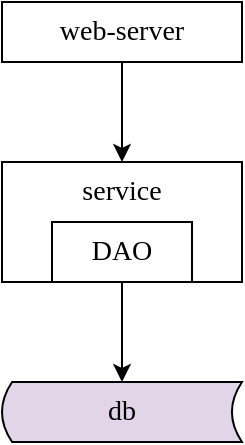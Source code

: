 <mxfile version="12.9.9" type="device" pages="4"><diagram id="7zrEnIMwHziBeVw_HOXw" name="基础数据服务化后的架构"><mxGraphModel dx="1072" dy="792" grid="1" gridSize="10" guides="1" tooltips="1" connect="1" arrows="1" fold="1" page="1" pageScale="1" pageWidth="827" pageHeight="1169" math="0" shadow="0"><root><mxCell id="0"/><mxCell id="1" parent="0"/><mxCell id="WXEfqD6X-JP2D6A1wQ4z-1" style="edgeStyle=orthogonalEdgeStyle;rounded=0;orthogonalLoop=1;jettySize=auto;html=1;exitX=0.5;exitY=1;exitDx=0;exitDy=0;fontFamily=Verdana;fontSize=14;" edge="1" parent="1" source="WXEfqD6X-JP2D6A1wQ4z-2" target="WXEfqD6X-JP2D6A1wQ4z-3"><mxGeometry relative="1" as="geometry"/></mxCell><mxCell id="WXEfqD6X-JP2D6A1wQ4z-2" value="service" style="rounded=0;whiteSpace=wrap;html=1;fontFamily=Verdana;fontSize=14;verticalAlign=top;" vertex="1" parent="1"><mxGeometry x="380" y="360" width="120" height="60" as="geometry"/></mxCell><mxCell id="WXEfqD6X-JP2D6A1wQ4z-3" value="db" style="shape=dataStorage;whiteSpace=wrap;html=1;fontFamily=Verdana;fontSize=14;size=0.042;fillColor=#e1d5e7;strokeColor=#000000;" vertex="1" parent="1"><mxGeometry x="380" y="470" width="120" height="30" as="geometry"/></mxCell><mxCell id="WXEfqD6X-JP2D6A1wQ4z-4" value="DAO" style="rounded=0;whiteSpace=wrap;html=1;strokeColor=#000000;fontFamily=Verdana;fontSize=14;" vertex="1" parent="1"><mxGeometry x="405" y="390" width="70" height="30" as="geometry"/></mxCell><mxCell id="WXEfqD6X-JP2D6A1wQ4z-5" style="edgeStyle=none;rounded=0;orthogonalLoop=1;jettySize=auto;html=1;exitX=0.5;exitY=1;exitDx=0;exitDy=0;entryX=0.5;entryY=0;entryDx=0;entryDy=0;fontFamily=Verdana;fontSize=14;" edge="1" parent="1" source="WXEfqD6X-JP2D6A1wQ4z-6" target="WXEfqD6X-JP2D6A1wQ4z-2"><mxGeometry relative="1" as="geometry"/></mxCell><mxCell id="WXEfqD6X-JP2D6A1wQ4z-6" value="web-server" style="rounded=0;whiteSpace=wrap;html=1;strokeColor=#000000;strokeWidth=1;fillColor=#ffffff;fontFamily=Verdana;fontSize=14;" vertex="1" parent="1"><mxGeometry x="380" y="280" width="120" height="30" as="geometry"/></mxCell></root></mxGraphModel></diagram><diagram id="DsoIiCGIlySiL-JV-aze" name="架构变成了这个样子"><mxGraphModel dx="1072" dy="792" grid="1" gridSize="10" guides="1" tooltips="1" connect="1" arrows="1" fold="1" page="1" pageScale="1" pageWidth="827" pageHeight="1169" math="0" shadow="0"><root><mxCell id="gkZ-T1-PuyrKLeM26no5-0"/><mxCell id="gkZ-T1-PuyrKLeM26no5-1" parent="gkZ-T1-PuyrKLeM26no5-0"/><mxCell id="o703qyBXBjhIDEng4TOj-28" style="edgeStyle=orthogonalEdgeStyle;rounded=0;orthogonalLoop=1;jettySize=auto;html=1;exitX=0.5;exitY=1;exitDx=0;exitDy=0;entryX=0.5;entryY=0;entryDx=0;entryDy=0;" edge="1" parent="gkZ-T1-PuyrKLeM26no5-1" source="o703qyBXBjhIDEng4TOj-9" target="o703qyBXBjhIDEng4TOj-20"><mxGeometry relative="1" as="geometry"/></mxCell><mxCell id="o703qyBXBjhIDEng4TOj-9" value="user-service" style="rounded=0;whiteSpace=wrap;html=1;strokeColor=#000000;fontFamily=Verdana;fontSize=14;" vertex="1" parent="gkZ-T1-PuyrKLeM26no5-1"><mxGeometry x="95" y="230" width="100" height="30" as="geometry"/></mxCell><mxCell id="o703qyBXBjhIDEng4TOj-33" style="edgeStyle=orthogonalEdgeStyle;rounded=0;orthogonalLoop=1;jettySize=auto;html=1;exitX=0.5;exitY=1;exitDx=0;exitDy=0;entryX=0.5;entryY=0;entryDx=0;entryDy=0;" edge="1" parent="gkZ-T1-PuyrKLeM26no5-1" source="o703qyBXBjhIDEng4TOj-12" target="o703qyBXBjhIDEng4TOj-9"><mxGeometry relative="1" as="geometry"/></mxCell><mxCell id="o703qyBXBjhIDEng4TOj-34" style="rounded=0;orthogonalLoop=1;jettySize=auto;html=1;exitX=0.5;exitY=1;exitDx=0;exitDy=0;entryX=0.5;entryY=0;entryDx=0;entryDy=0;" edge="1" parent="gkZ-T1-PuyrKLeM26no5-1" source="o703qyBXBjhIDEng4TOj-12" target="o703qyBXBjhIDEng4TOj-22"><mxGeometry relative="1" as="geometry"/></mxCell><mxCell id="o703qyBXBjhIDEng4TOj-35" style="edgeStyle=none;rounded=0;orthogonalLoop=1;jettySize=auto;html=1;exitX=0.5;exitY=1;exitDx=0;exitDy=0;entryX=0.5;entryY=0;entryDx=0;entryDy=0;" edge="1" parent="gkZ-T1-PuyrKLeM26no5-1" source="o703qyBXBjhIDEng4TOj-12" target="o703qyBXBjhIDEng4TOj-25"><mxGeometry relative="1" as="geometry"/></mxCell><mxCell id="o703qyBXBjhIDEng4TOj-12" value="&lt;span&gt;垂直业务1：web-server&lt;/span&gt;" style="rounded=0;whiteSpace=wrap;html=1;strokeColor=#000000;strokeWidth=1;fontFamily=Verdana;fontSize=14;" vertex="1" parent="gkZ-T1-PuyrKLeM26no5-1"><mxGeometry x="60" y="130" width="170" height="30" as="geometry"/></mxCell><mxCell id="o703qyBXBjhIDEng4TOj-32" style="edgeStyle=orthogonalEdgeStyle;rounded=0;orthogonalLoop=1;jettySize=auto;html=1;exitX=0.5;exitY=1;exitDx=0;exitDy=0;entryX=0.5;entryY=0;entryDx=0;entryDy=0;" edge="1" parent="gkZ-T1-PuyrKLeM26no5-1" source="o703qyBXBjhIDEng4TOj-18" target="o703qyBXBjhIDEng4TOj-22"><mxGeometry relative="1" as="geometry"/></mxCell><mxCell id="o703qyBXBjhIDEng4TOj-36" style="edgeStyle=none;rounded=0;orthogonalLoop=1;jettySize=auto;html=1;exitX=0.5;exitY=1;exitDx=0;exitDy=0;entryX=0.5;entryY=0;entryDx=0;entryDy=0;" edge="1" parent="gkZ-T1-PuyrKLeM26no5-1" source="o703qyBXBjhIDEng4TOj-18" target="o703qyBXBjhIDEng4TOj-9"><mxGeometry relative="1" as="geometry"/></mxCell><mxCell id="o703qyBXBjhIDEng4TOj-37" style="edgeStyle=none;rounded=0;orthogonalLoop=1;jettySize=auto;html=1;exitX=0.5;exitY=1;exitDx=0;exitDy=0;entryX=0.5;entryY=0;entryDx=0;entryDy=0;" edge="1" parent="gkZ-T1-PuyrKLeM26no5-1" source="o703qyBXBjhIDEng4TOj-18" target="o703qyBXBjhIDEng4TOj-25"><mxGeometry relative="1" as="geometry"/></mxCell><mxCell id="o703qyBXBjhIDEng4TOj-18" value="&lt;span&gt;垂直业务2：web-server&lt;/span&gt;" style="rounded=0;whiteSpace=wrap;html=1;strokeColor=#000000;strokeWidth=1;fontFamily=Verdana;fontSize=14;" vertex="1" parent="gkZ-T1-PuyrKLeM26no5-1"><mxGeometry x="254" y="130" width="170" height="30" as="geometry"/></mxCell><mxCell id="o703qyBXBjhIDEng4TOj-31" style="edgeStyle=orthogonalEdgeStyle;rounded=0;orthogonalLoop=1;jettySize=auto;html=1;exitX=0.5;exitY=1;exitDx=0;exitDy=0;entryX=0.5;entryY=0;entryDx=0;entryDy=0;" edge="1" parent="gkZ-T1-PuyrKLeM26no5-1" source="o703qyBXBjhIDEng4TOj-19" target="o703qyBXBjhIDEng4TOj-25"><mxGeometry relative="1" as="geometry"/></mxCell><mxCell id="o703qyBXBjhIDEng4TOj-38" style="edgeStyle=none;rounded=0;orthogonalLoop=1;jettySize=auto;html=1;exitX=0.5;exitY=1;exitDx=0;exitDy=0;entryX=0.5;entryY=0;entryDx=0;entryDy=0;" edge="1" parent="gkZ-T1-PuyrKLeM26no5-1" source="o703qyBXBjhIDEng4TOj-19" target="o703qyBXBjhIDEng4TOj-9"><mxGeometry relative="1" as="geometry"/></mxCell><mxCell id="o703qyBXBjhIDEng4TOj-19" value="&lt;span&gt;垂直业务3：web-server&lt;/span&gt;" style="rounded=0;whiteSpace=wrap;html=1;strokeColor=#000000;strokeWidth=1;fontFamily=Verdana;fontSize=14;" vertex="1" parent="gkZ-T1-PuyrKLeM26no5-1"><mxGeometry x="449" y="130" width="170" height="30" as="geometry"/></mxCell><mxCell id="o703qyBXBjhIDEng4TOj-20" value="user-db" style="shape=dataStorage;whiteSpace=wrap;html=1;fontFamily=Verdana;fontSize=14;size=0.042;fillColor=#e1d5e7;strokeColor=#000000;" vertex="1" parent="gkZ-T1-PuyrKLeM26no5-1"><mxGeometry x="95" y="320" width="100" height="30" as="geometry"/></mxCell><mxCell id="o703qyBXBjhIDEng4TOj-21" value="user-cache" style="shape=dataStorage;whiteSpace=wrap;html=1;fontFamily=Verdana;fontSize=14;size=0.042;fillColor=#e1d5e7;strokeColor=#000000;" vertex="1" parent="gkZ-T1-PuyrKLeM26no5-1"><mxGeometry x="95" y="350" width="100" height="30" as="geometry"/></mxCell><mxCell id="o703qyBXBjhIDEng4TOj-29" style="edgeStyle=orthogonalEdgeStyle;rounded=0;orthogonalLoop=1;jettySize=auto;html=1;exitX=0.5;exitY=1;exitDx=0;exitDy=0;entryX=0.5;entryY=0;entryDx=0;entryDy=0;" edge="1" parent="gkZ-T1-PuyrKLeM26no5-1" source="o703qyBXBjhIDEng4TOj-22" target="o703qyBXBjhIDEng4TOj-23"><mxGeometry relative="1" as="geometry"/></mxCell><mxCell id="o703qyBXBjhIDEng4TOj-22" value="se-service" style="rounded=0;whiteSpace=wrap;html=1;strokeColor=#000000;fontFamily=Verdana;fontSize=14;" vertex="1" parent="gkZ-T1-PuyrKLeM26no5-1"><mxGeometry x="289" y="230" width="100" height="30" as="geometry"/></mxCell><mxCell id="o703qyBXBjhIDEng4TOj-23" value="se-db" style="shape=dataStorage;whiteSpace=wrap;html=1;fontFamily=Verdana;fontSize=14;size=0.042;fillColor=#e1d5e7;strokeColor=#000000;" vertex="1" parent="gkZ-T1-PuyrKLeM26no5-1"><mxGeometry x="289" y="320" width="100" height="30" as="geometry"/></mxCell><mxCell id="o703qyBXBjhIDEng4TOj-24" value="se-cache" style="shape=dataStorage;whiteSpace=wrap;html=1;fontFamily=Verdana;fontSize=14;size=0.042;fillColor=#e1d5e7;strokeColor=#000000;" vertex="1" parent="gkZ-T1-PuyrKLeM26no5-1"><mxGeometry x="289" y="350" width="100" height="30" as="geometry"/></mxCell><mxCell id="o703qyBXBjhIDEng4TOj-30" style="edgeStyle=orthogonalEdgeStyle;rounded=0;orthogonalLoop=1;jettySize=auto;html=1;exitX=0.5;exitY=1;exitDx=0;exitDy=0;entryX=0.5;entryY=0;entryDx=0;entryDy=0;" edge="1" parent="gkZ-T1-PuyrKLeM26no5-1" source="o703qyBXBjhIDEng4TOj-25" target="o703qyBXBjhIDEng4TOj-26"><mxGeometry relative="1" as="geometry"/></mxCell><mxCell id="o703qyBXBjhIDEng4TOj-25" value="rec-service" style="rounded=0;whiteSpace=wrap;html=1;strokeColor=#000000;fontFamily=Verdana;fontSize=14;" vertex="1" parent="gkZ-T1-PuyrKLeM26no5-1"><mxGeometry x="484" y="230" width="100" height="30" as="geometry"/></mxCell><mxCell id="o703qyBXBjhIDEng4TOj-26" value="rec-db" style="shape=dataStorage;whiteSpace=wrap;html=1;fontFamily=Verdana;fontSize=14;size=0.042;fillColor=#e1d5e7;strokeColor=#000000;" vertex="1" parent="gkZ-T1-PuyrKLeM26no5-1"><mxGeometry x="484" y="320" width="100" height="30" as="geometry"/></mxCell><mxCell id="o703qyBXBjhIDEng4TOj-27" value="rec-cache" style="shape=dataStorage;whiteSpace=wrap;html=1;fontFamily=Verdana;fontSize=14;size=0.042;fillColor=#e1d5e7;strokeColor=#000000;" vertex="1" parent="gkZ-T1-PuyrKLeM26no5-1"><mxGeometry x="484" y="350" width="100" height="30" as="geometry"/></mxCell><mxCell id="o703qyBXBjhIDEng4TOj-39" value="多个基础数据&lt;br style=&quot;font-size: 14px;&quot;&gt;service" style="strokeWidth=1;html=1;shape=mxgraph.flowchart.annotation_1;align=left;pointerEvents=1;fontSize=14;" vertex="1" parent="gkZ-T1-PuyrKLeM26no5-1"><mxGeometry x="619" y="220" width="50" height="50" as="geometry"/></mxCell><mxCell id="o703qyBXBjhIDEng4TOj-40" value="" style="endArrow=none;html=1;fontSize=14;entryX=0;entryY=0.5;entryDx=0;entryDy=0;entryPerimeter=0;exitX=1;exitY=0.5;exitDx=0;exitDy=0;" edge="1" parent="gkZ-T1-PuyrKLeM26no5-1" source="o703qyBXBjhIDEng4TOj-25" target="o703qyBXBjhIDEng4TOj-39"><mxGeometry width="50" height="50" relative="1" as="geometry"><mxPoint x="390" y="430" as="sourcePoint"/><mxPoint x="440" y="380" as="targetPoint"/></mxGeometry></mxCell><mxCell id="o703qyBXBjhIDEng4TOj-41" value="多个垂直拆分的&lt;br style=&quot;font-size: 14px&quot;&gt;web-server" style="strokeWidth=1;html=1;shape=mxgraph.flowchart.annotation_1;align=left;pointerEvents=1;fontSize=14;" vertex="1" parent="gkZ-T1-PuyrKLeM26no5-1"><mxGeometry x="654" y="120" width="50" height="50" as="geometry"/></mxCell><mxCell id="o703qyBXBjhIDEng4TOj-42" value="" style="endArrow=none;html=1;fontSize=14;entryX=0;entryY=0.5;entryDx=0;entryDy=0;entryPerimeter=0;exitX=1;exitY=0.5;exitDx=0;exitDy=0;" edge="1" parent="gkZ-T1-PuyrKLeM26no5-1" target="o703qyBXBjhIDEng4TOj-41"><mxGeometry width="50" height="50" relative="1" as="geometry"><mxPoint x="619" y="145" as="sourcePoint"/><mxPoint x="475" y="280" as="targetPoint"/></mxGeometry></mxCell></root></mxGraphModel></diagram><diagram id="Lcfasg52UB8nlzn-ABsJ" name="提高“获取和处理数据”效率"><mxGraphModel dx="1072" dy="792" grid="1" gridSize="10" guides="1" tooltips="1" connect="1" arrows="1" fold="1" page="1" pageScale="1" pageWidth="827" pageHeight="1169" math="0" shadow="0"><root><mxCell id="bCPVH2rvOb64y5Hr7BqM-0"/><mxCell id="bCPVH2rvOb64y5Hr7BqM-1" parent="bCPVH2rvOb64y5Hr7BqM-0"/><mxCell id="w_H_2nlmfktl5z5epe7V-0" style="edgeStyle=orthogonalEdgeStyle;rounded=0;orthogonalLoop=1;jettySize=auto;html=1;exitX=0.5;exitY=1;exitDx=0;exitDy=0;entryX=0.5;entryY=0;entryDx=0;entryDy=0;" edge="1" parent="bCPVH2rvOb64y5Hr7BqM-1" source="w_H_2nlmfktl5z5epe7V-1" target="w_H_2nlmfktl5z5epe7V-13"><mxGeometry relative="1" as="geometry"/></mxCell><mxCell id="w_H_2nlmfktl5z5epe7V-1" value="user-service" style="rounded=0;whiteSpace=wrap;html=1;strokeColor=#000000;fontFamily=Verdana;fontSize=14;" vertex="1" parent="bCPVH2rvOb64y5Hr7BqM-1"><mxGeometry x="105" y="660" width="100" height="30" as="geometry"/></mxCell><mxCell id="w_H_2nlmfktl5z5epe7V-3" style="rounded=0;orthogonalLoop=1;jettySize=auto;html=1;exitX=0.5;exitY=1;exitDx=0;exitDy=0;entryX=0.5;entryY=0;entryDx=0;entryDy=0;" edge="1" parent="bCPVH2rvOb64y5Hr7BqM-1" source="w_H_2nlmfktl5z5epe7V-27" target="w_H_2nlmfktl5z5epe7V-16"><mxGeometry relative="1" as="geometry"/></mxCell><mxCell id="w_H_2nlmfktl5z5epe7V-4" style="edgeStyle=none;rounded=0;orthogonalLoop=1;jettySize=auto;html=1;exitX=0.5;exitY=1;exitDx=0;exitDy=0;entryX=0.5;entryY=0;entryDx=0;entryDy=0;" edge="1" parent="bCPVH2rvOb64y5Hr7BqM-1" source="w_H_2nlmfktl5z5epe7V-27" target="w_H_2nlmfktl5z5epe7V-20"><mxGeometry relative="1" as="geometry"/></mxCell><mxCell id="w_H_2nlmfktl5z5epe7V-5" value="&lt;span&gt;垂直业务1：web-server&lt;/span&gt;" style="rounded=0;whiteSpace=wrap;html=1;strokeColor=#000000;strokeWidth=1;fontFamily=Verdana;fontSize=14;" vertex="1" parent="bCPVH2rvOb64y5Hr7BqM-1"><mxGeometry x="70" y="410" width="170" height="30" as="geometry"/></mxCell><mxCell id="w_H_2nlmfktl5z5epe7V-6" style="edgeStyle=orthogonalEdgeStyle;rounded=0;orthogonalLoop=1;jettySize=auto;html=1;exitX=0.5;exitY=1;exitDx=0;exitDy=0;entryX=0.5;entryY=0;entryDx=0;entryDy=0;" edge="1" parent="bCPVH2rvOb64y5Hr7BqM-1" source="w_H_2nlmfktl5z5epe7V-9" target="w_H_2nlmfktl5z5epe7V-27"><mxGeometry relative="1" as="geometry"><mxPoint x="349" y="510" as="targetPoint"/></mxGeometry></mxCell><mxCell id="w_H_2nlmfktl5z5epe7V-7" style="edgeStyle=none;rounded=0;orthogonalLoop=1;jettySize=auto;html=1;exitX=0.5;exitY=1;exitDx=0;exitDy=0;entryX=0.5;entryY=0;entryDx=0;entryDy=0;" edge="1" parent="bCPVH2rvOb64y5Hr7BqM-1" source="w_H_2nlmfktl5z5epe7V-27" target="w_H_2nlmfktl5z5epe7V-1"><mxGeometry relative="1" as="geometry"/></mxCell><mxCell id="w_H_2nlmfktl5z5epe7V-9" value="&lt;span&gt;垂直业务2：web-server&lt;/span&gt;" style="rounded=0;whiteSpace=wrap;html=1;strokeColor=#000000;strokeWidth=1;fontFamily=Verdana;fontSize=14;" vertex="1" parent="bCPVH2rvOb64y5Hr7BqM-1"><mxGeometry x="264" y="410" width="170" height="30" as="geometry"/></mxCell><mxCell id="w_H_2nlmfktl5z5epe7V-11" style="edgeStyle=none;rounded=0;orthogonalLoop=1;jettySize=auto;html=1;exitX=0.5;exitY=1;exitDx=0;exitDy=0;entryX=0.5;entryY=0;entryDx=0;entryDy=0;" edge="1" parent="bCPVH2rvOb64y5Hr7BqM-1" source="w_H_2nlmfktl5z5epe7V-12" target="w_H_2nlmfktl5z5epe7V-27"><mxGeometry relative="1" as="geometry"/></mxCell><mxCell id="w_H_2nlmfktl5z5epe7V-12" value="&lt;span&gt;垂直业务3：web-server&lt;/span&gt;" style="rounded=0;whiteSpace=wrap;html=1;strokeColor=#000000;strokeWidth=1;fontFamily=Verdana;fontSize=14;" vertex="1" parent="bCPVH2rvOb64y5Hr7BqM-1"><mxGeometry x="459" y="410" width="170" height="30" as="geometry"/></mxCell><mxCell id="w_H_2nlmfktl5z5epe7V-13" value="user-db" style="shape=dataStorage;whiteSpace=wrap;html=1;fontFamily=Verdana;fontSize=14;size=0.042;fillColor=#e1d5e7;strokeColor=#000000;" vertex="1" parent="bCPVH2rvOb64y5Hr7BqM-1"><mxGeometry x="105" y="750" width="100" height="30" as="geometry"/></mxCell><mxCell id="w_H_2nlmfktl5z5epe7V-14" value="user-cache" style="shape=dataStorage;whiteSpace=wrap;html=1;fontFamily=Verdana;fontSize=14;size=0.042;fillColor=#e1d5e7;strokeColor=#000000;" vertex="1" parent="bCPVH2rvOb64y5Hr7BqM-1"><mxGeometry x="105" y="780" width="100" height="30" as="geometry"/></mxCell><mxCell id="w_H_2nlmfktl5z5epe7V-15" style="edgeStyle=orthogonalEdgeStyle;rounded=0;orthogonalLoop=1;jettySize=auto;html=1;exitX=0.5;exitY=1;exitDx=0;exitDy=0;entryX=0.5;entryY=0;entryDx=0;entryDy=0;" edge="1" parent="bCPVH2rvOb64y5Hr7BqM-1" source="w_H_2nlmfktl5z5epe7V-16" target="w_H_2nlmfktl5z5epe7V-17"><mxGeometry relative="1" as="geometry"/></mxCell><mxCell id="w_H_2nlmfktl5z5epe7V-16" value="se-service" style="rounded=0;whiteSpace=wrap;html=1;strokeColor=#000000;fontFamily=Verdana;fontSize=14;" vertex="1" parent="bCPVH2rvOb64y5Hr7BqM-1"><mxGeometry x="299" y="660" width="100" height="30" as="geometry"/></mxCell><mxCell id="w_H_2nlmfktl5z5epe7V-17" value="se-db" style="shape=dataStorage;whiteSpace=wrap;html=1;fontFamily=Verdana;fontSize=14;size=0.042;fillColor=#e1d5e7;strokeColor=#000000;" vertex="1" parent="bCPVH2rvOb64y5Hr7BqM-1"><mxGeometry x="299" y="750" width="100" height="30" as="geometry"/></mxCell><mxCell id="w_H_2nlmfktl5z5epe7V-18" value="se-cache" style="shape=dataStorage;whiteSpace=wrap;html=1;fontFamily=Verdana;fontSize=14;size=0.042;fillColor=#e1d5e7;strokeColor=#000000;" vertex="1" parent="bCPVH2rvOb64y5Hr7BqM-1"><mxGeometry x="299" y="780" width="100" height="30" as="geometry"/></mxCell><mxCell id="w_H_2nlmfktl5z5epe7V-19" style="edgeStyle=orthogonalEdgeStyle;rounded=0;orthogonalLoop=1;jettySize=auto;html=1;exitX=0.5;exitY=1;exitDx=0;exitDy=0;entryX=0.5;entryY=0;entryDx=0;entryDy=0;" edge="1" parent="bCPVH2rvOb64y5Hr7BqM-1" source="w_H_2nlmfktl5z5epe7V-20" target="w_H_2nlmfktl5z5epe7V-21"><mxGeometry relative="1" as="geometry"/></mxCell><mxCell id="w_H_2nlmfktl5z5epe7V-20" value="rec-service" style="rounded=0;whiteSpace=wrap;html=1;strokeColor=#000000;fontFamily=Verdana;fontSize=14;" vertex="1" parent="bCPVH2rvOb64y5Hr7BqM-1"><mxGeometry x="494" y="660" width="100" height="30" as="geometry"/></mxCell><mxCell id="w_H_2nlmfktl5z5epe7V-21" value="rec-db" style="shape=dataStorage;whiteSpace=wrap;html=1;fontFamily=Verdana;fontSize=14;size=0.042;fillColor=#e1d5e7;strokeColor=#000000;" vertex="1" parent="bCPVH2rvOb64y5Hr7BqM-1"><mxGeometry x="494" y="750" width="100" height="30" as="geometry"/></mxCell><mxCell id="w_H_2nlmfktl5z5epe7V-22" value="rec-cache" style="shape=dataStorage;whiteSpace=wrap;html=1;fontFamily=Verdana;fontSize=14;size=0.042;fillColor=#e1d5e7;strokeColor=#000000;" vertex="1" parent="bCPVH2rvOb64y5Hr7BqM-1"><mxGeometry x="494" y="780" width="100" height="30" as="geometry"/></mxCell><mxCell id="w_H_2nlmfktl5z5epe7V-23" value="多个基础数据&lt;br style=&quot;font-size: 14px;&quot;&gt;service" style="strokeWidth=1;html=1;shape=mxgraph.flowchart.annotation_1;align=left;pointerEvents=1;fontSize=14;" vertex="1" parent="bCPVH2rvOb64y5Hr7BqM-1"><mxGeometry x="629" y="650" width="50" height="50" as="geometry"/></mxCell><mxCell id="w_H_2nlmfktl5z5epe7V-24" value="" style="endArrow=none;html=1;fontSize=14;entryX=0;entryY=0.5;entryDx=0;entryDy=0;entryPerimeter=0;exitX=1;exitY=0.5;exitDx=0;exitDy=0;" edge="1" parent="bCPVH2rvOb64y5Hr7BqM-1" source="w_H_2nlmfktl5z5epe7V-20" target="w_H_2nlmfktl5z5epe7V-23"><mxGeometry width="50" height="50" relative="1" as="geometry"><mxPoint x="400" y="860" as="sourcePoint"/><mxPoint x="450" y="810" as="targetPoint"/></mxGeometry></mxCell><mxCell id="w_H_2nlmfktl5z5epe7V-25" value="多个垂直拆分的&lt;br style=&quot;font-size: 14px&quot;&gt;web-server" style="strokeWidth=1;html=1;shape=mxgraph.flowchart.annotation_1;align=left;pointerEvents=1;fontSize=14;" vertex="1" parent="bCPVH2rvOb64y5Hr7BqM-1"><mxGeometry x="664" y="400" width="50" height="50" as="geometry"/></mxCell><mxCell id="w_H_2nlmfktl5z5epe7V-26" value="" style="endArrow=none;html=1;fontSize=14;entryX=0;entryY=0.5;entryDx=0;entryDy=0;entryPerimeter=0;exitX=1;exitY=0.5;exitDx=0;exitDy=0;" edge="1" parent="bCPVH2rvOb64y5Hr7BqM-1" target="w_H_2nlmfktl5z5epe7V-25"><mxGeometry width="50" height="50" relative="1" as="geometry"><mxPoint x="629" y="425" as="sourcePoint"/><mxPoint x="485" y="560" as="targetPoint"/></mxGeometry></mxCell><mxCell id="w_H_2nlmfktl5z5epe7V-27" value="listing-service" style="rounded=0;whiteSpace=wrap;html=1;strokeColor=#000000;fontFamily=Verdana;fontSize=14;" vertex="1" parent="bCPVH2rvOb64y5Hr7BqM-1"><mxGeometry x="289" y="540" width="120" height="30" as="geometry"/></mxCell><mxCell id="w_H_2nlmfktl5z5epe7V-28" style="edgeStyle=none;rounded=0;orthogonalLoop=1;jettySize=auto;html=1;exitX=0.5;exitY=1;exitDx=0;exitDy=0;entryX=0.5;entryY=0;entryDx=0;entryDy=0;" edge="1" parent="bCPVH2rvOb64y5Hr7BqM-1" source="w_H_2nlmfktl5z5epe7V-5" target="w_H_2nlmfktl5z5epe7V-27"><mxGeometry relative="1" as="geometry"><mxPoint x="155" y="440" as="sourcePoint"/><mxPoint x="544" y="660" as="targetPoint"/></mxGeometry></mxCell><mxCell id="w_H_2nlmfktl5z5epe7V-29" value="通用业务service" style="strokeWidth=1;html=1;shape=mxgraph.flowchart.annotation_1;align=left;pointerEvents=1;fontSize=14;" vertex="1" parent="bCPVH2rvOb64y5Hr7BqM-1"><mxGeometry x="470" y="540" width="50" height="30" as="geometry"/></mxCell><mxCell id="w_H_2nlmfktl5z5epe7V-30" value="" style="endArrow=none;html=1;fontSize=14;entryX=0;entryY=0.5;entryDx=0;entryDy=0;entryPerimeter=0;exitX=1;exitY=0.5;exitDx=0;exitDy=0;" edge="1" parent="bCPVH2rvOb64y5Hr7BqM-1" target="w_H_2nlmfktl5z5epe7V-29"><mxGeometry width="50" height="50" relative="1" as="geometry"><mxPoint x="409" y="555" as="sourcePoint"/><mxPoint x="265" y="690" as="targetPoint"/></mxGeometry></mxCell><mxCell id="w_H_2nlmfktl5z5epe7V-31" value="RPC" style="text;html=1;strokeColor=none;fillColor=#ffffff;align=center;verticalAlign=middle;whiteSpace=wrap;rounded=0;fontSize=14;" vertex="1" parent="bCPVH2rvOb64y5Hr7BqM-1"><mxGeometry x="329" y="480" width="40" height="20" as="geometry"/></mxCell><mxCell id="w_H_2nlmfktl5z5epe7V-32" value="RPC" style="text;html=1;strokeColor=none;fillColor=#ffffff;align=center;verticalAlign=middle;whiteSpace=wrap;rounded=0;fontSize=14;" vertex="1" parent="bCPVH2rvOb64y5Hr7BqM-1"><mxGeometry x="329" y="610" width="40" height="20" as="geometry"/></mxCell><mxCell id="w_H_2nlmfktl5z5epe7V-33" value="DAO" style="text;html=1;strokeColor=none;fillColor=#ffffff;align=center;verticalAlign=middle;whiteSpace=wrap;rounded=0;fontSize=14;" vertex="1" parent="bCPVH2rvOb64y5Hr7BqM-1"><mxGeometry x="329" y="710" width="40" height="20" as="geometry"/></mxCell></root></mxGraphModel></diagram><diagram id="W3WOnRQqRMjLiIez-oix" name="于是，架构又演进了"><mxGraphModel dx="1072" dy="792" grid="1" gridSize="10" guides="1" tooltips="1" connect="1" arrows="1" fold="1" page="1" pageScale="1" pageWidth="827" pageHeight="1169" math="0" shadow="0"><root><mxCell id="zNt_DAGMI5jMPdi0ZVe7-0"/><mxCell id="zNt_DAGMI5jMPdi0ZVe7-1" parent="zNt_DAGMI5jMPdi0ZVe7-0"/><mxCell id="xbngnbtWxyS98sU-faLq-0" style="edgeStyle=orthogonalEdgeStyle;rounded=0;orthogonalLoop=1;jettySize=auto;html=1;exitX=0.5;exitY=1;exitDx=0;exitDy=0;fontFamily=Verdana;fontSize=14;" edge="1" parent="zNt_DAGMI5jMPdi0ZVe7-1" source="xbngnbtWxyS98sU-faLq-1" target="xbngnbtWxyS98sU-faLq-2"><mxGeometry relative="1" as="geometry"/></mxCell><mxCell id="xbngnbtWxyS98sU-faLq-1" value="service" style="rounded=0;whiteSpace=wrap;html=1;fontFamily=Verdana;fontSize=14;verticalAlign=top;" vertex="1" parent="zNt_DAGMI5jMPdi0ZVe7-1"><mxGeometry x="380" y="360" width="120" height="60" as="geometry"/></mxCell><mxCell id="xbngnbtWxyS98sU-faLq-2" value="db" style="shape=dataStorage;whiteSpace=wrap;html=1;fontFamily=Verdana;fontSize=14;size=0.042;fillColor=#e1d5e7;strokeColor=#000000;" vertex="1" parent="zNt_DAGMI5jMPdi0ZVe7-1"><mxGeometry x="380" y="470" width="120" height="30" as="geometry"/></mxCell><mxCell id="xbngnbtWxyS98sU-faLq-3" value="DAO" style="rounded=0;whiteSpace=wrap;html=1;strokeColor=#000000;fontFamily=Verdana;fontSize=14;" vertex="1" parent="zNt_DAGMI5jMPdi0ZVe7-1"><mxGeometry x="405" y="390" width="70" height="30" as="geometry"/></mxCell><mxCell id="xbngnbtWxyS98sU-faLq-4" style="edgeStyle=none;rounded=0;orthogonalLoop=1;jettySize=auto;html=1;exitX=0.5;exitY=1;exitDx=0;exitDy=0;entryX=0.5;entryY=0;entryDx=0;entryDy=0;fontFamily=Verdana;fontSize=14;" edge="1" parent="zNt_DAGMI5jMPdi0ZVe7-1" source="xbngnbtWxyS98sU-faLq-5" target="xbngnbtWxyS98sU-faLq-1"><mxGeometry relative="1" as="geometry"/></mxCell><mxCell id="xbngnbtWxyS98sU-faLq-5" value="web-server" style="rounded=0;whiteSpace=wrap;html=1;strokeColor=#000000;strokeWidth=1;fillColor=#ffffff;fontFamily=Verdana;fontSize=14;" vertex="1" parent="zNt_DAGMI5jMPdi0ZVe7-1"><mxGeometry x="380" y="280" width="120" height="30" as="geometry"/></mxCell><mxCell id="xbngnbtWxyS98sU-faLq-6" style="edgeStyle=orthogonalEdgeStyle;rounded=0;orthogonalLoop=1;jettySize=auto;html=1;exitX=0.5;exitY=1;exitDx=0;exitDy=0;fontFamily=Verdana;fontSize=14;" edge="1" parent="zNt_DAGMI5jMPdi0ZVe7-1" source="xbngnbtWxyS98sU-faLq-7" target="xbngnbtWxyS98sU-faLq-8"><mxGeometry relative="1" as="geometry"/></mxCell><mxCell id="xbngnbtWxyS98sU-faLq-7" value="service" style="rounded=0;whiteSpace=wrap;html=1;fontFamily=Verdana;fontSize=14;verticalAlign=top;" vertex="1" parent="zNt_DAGMI5jMPdi0ZVe7-1"><mxGeometry x="640" y="390" width="120" height="60" as="geometry"/></mxCell><mxCell id="xbngnbtWxyS98sU-faLq-8" value="db" style="shape=dataStorage;whiteSpace=wrap;html=1;fontFamily=Verdana;fontSize=14;size=0.042;fillColor=#e1d5e7;strokeColor=#000000;" vertex="1" parent="zNt_DAGMI5jMPdi0ZVe7-1"><mxGeometry x="640" y="470" width="120" height="30" as="geometry"/></mxCell><mxCell id="xbngnbtWxyS98sU-faLq-9" value="DAO" style="rounded=0;whiteSpace=wrap;html=1;strokeColor=#000000;fontFamily=Verdana;fontSize=14;" vertex="1" parent="zNt_DAGMI5jMPdi0ZVe7-1"><mxGeometry x="665" y="420" width="70" height="30" as="geometry"/></mxCell><mxCell id="xbngnbtWxyS98sU-faLq-10" style="edgeStyle=none;rounded=0;orthogonalLoop=1;jettySize=auto;html=1;exitX=0.5;exitY=1;exitDx=0;exitDy=0;entryX=0.5;entryY=0;entryDx=0;entryDy=0;fontFamily=Verdana;fontSize=14;" edge="1" parent="zNt_DAGMI5jMPdi0ZVe7-1" source="xbngnbtWxyS98sU-faLq-14" target="xbngnbtWxyS98sU-faLq-7"><mxGeometry relative="1" as="geometry"/></mxCell><mxCell id="xbngnbtWxyS98sU-faLq-11" value="web-server" style="rounded=0;whiteSpace=wrap;html=1;strokeColor=#000000;strokeWidth=1;fillColor=#ffffff;fontFamily=Verdana;fontSize=14;" vertex="1" parent="zNt_DAGMI5jMPdi0ZVe7-1"><mxGeometry x="640" y="280" width="120" height="30" as="geometry"/></mxCell><mxCell id="xbngnbtWxyS98sU-faLq-13" value="" style="html=1;shadow=0;dashed=0;align=center;verticalAlign=middle;shape=mxgraph.arrows2.arrow;dy=0.6;dx=18;notch=0;strokeWidth=1;fillColor=#ffffff;fontSize=14;" vertex="1" parent="zNt_DAGMI5jMPdi0ZVe7-1"><mxGeometry x="520" y="375" width="100" height="30" as="geometry"/></mxCell><mxCell id="xbngnbtWxyS98sU-faLq-14" value="biz-service" style="rounded=0;whiteSpace=wrap;html=1;strokeColor=#000000;strokeWidth=1;fillColor=#ffffff;fontFamily=Verdana;fontSize=14;" vertex="1" parent="zNt_DAGMI5jMPdi0ZVe7-1"><mxGeometry x="640" y="340" width="120" height="30" as="geometry"/></mxCell><mxCell id="xbngnbtWxyS98sU-faLq-15" style="edgeStyle=none;rounded=0;orthogonalLoop=1;jettySize=auto;html=1;exitX=0.5;exitY=1;exitDx=0;exitDy=0;entryX=0.5;entryY=0;entryDx=0;entryDy=0;fontFamily=Verdana;fontSize=14;" edge="1" parent="zNt_DAGMI5jMPdi0ZVe7-1" source="xbngnbtWxyS98sU-faLq-11" target="xbngnbtWxyS98sU-faLq-14"><mxGeometry relative="1" as="geometry"><mxPoint x="700" y="310" as="sourcePoint"/><mxPoint x="700" y="380" as="targetPoint"/></mxGeometry></mxCell></root></mxGraphModel></diagram></mxfile>